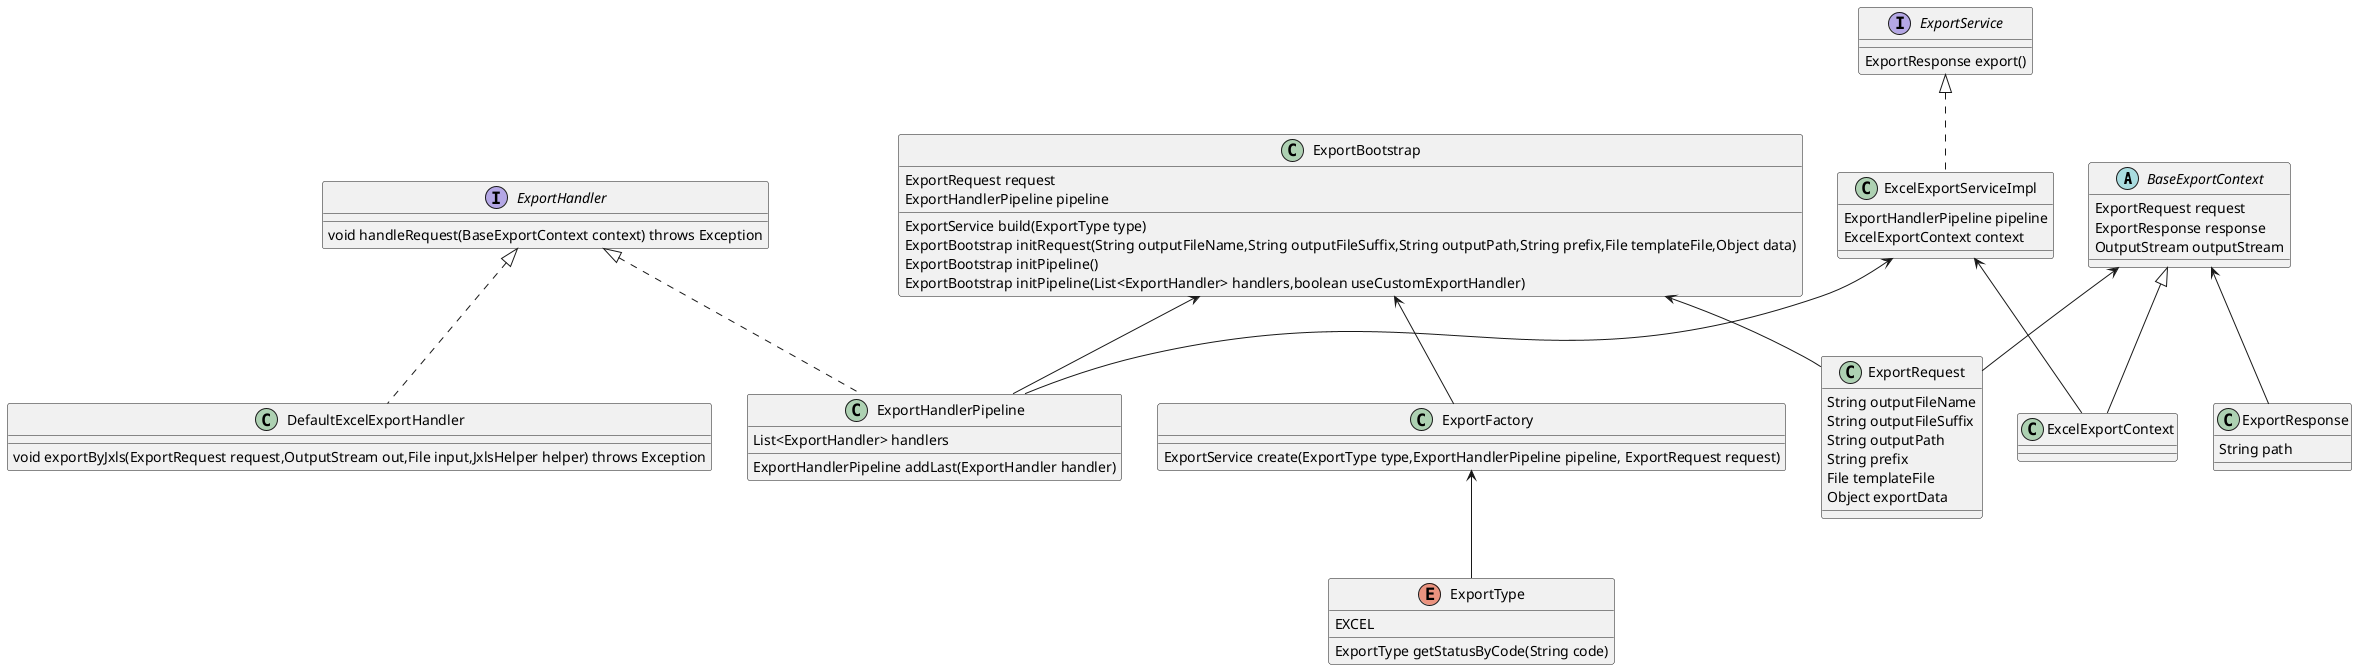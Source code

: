 @startuml
abstract class BaseExportContext {
    ExportRequest request
    ExportResponse response
    OutputStream outputStream
}
class ExportRequest {
    String outputFileName
    String outputFileSuffix
    String outputPath
    String prefix
    File templateFile
    Object exportData
}
class ExportResponse {
    String path
}
class ExcelExportContext extends BaseExportContext {
}
interface ExportHandler {
    void handleRequest(BaseExportContext context) throws Exception
}
class ExportHandlerPipeline implements ExportHandler {
    List<ExportHandler> handlers
    ExportHandlerPipeline addLast(ExportHandler handler)
}
class DefaultExcelExportHandler implements ExportHandler {
    void exportByJxls(ExportRequest request,OutputStream out,File input,JxlsHelper helper) throws Exception
}
interface ExportService {
    ExportResponse export()
}
class ExcelExportServiceImpl implements ExportService {
    ExportHandlerPipeline pipeline
    ExcelExportContext context
}
class ExportFactory {
    ExportService create(ExportType type,ExportHandlerPipeline pipeline, ExportRequest request)
}
enum ExportType {
    EXCEL
    ExportType getStatusByCode(String code)
}
class ExportBootstrap {
    ExportRequest request
    ExportHandlerPipeline pipeline
    ExportService build(ExportType type)
    ExportBootstrap initRequest(String outputFileName,String outputFileSuffix,String outputPath,String prefix,File templateFile,Object data)
    ExportBootstrap initPipeline()
    ExportBootstrap initPipeline(List<ExportHandler> handlers,boolean useCustomExportHandler)
}
BaseExportContext <-- ExportResponse
BaseExportContext <-- ExportRequest
ExportFactory <-- ExportType
ExcelExportServiceImpl <-- ExportHandlerPipeline
ExcelExportServiceImpl <-- ExcelExportContext
ExportBootstrap <-- ExportRequest
ExportBootstrap <-- ExportHandlerPipeline
ExportBootstrap <-- ExportFactory
@enduml